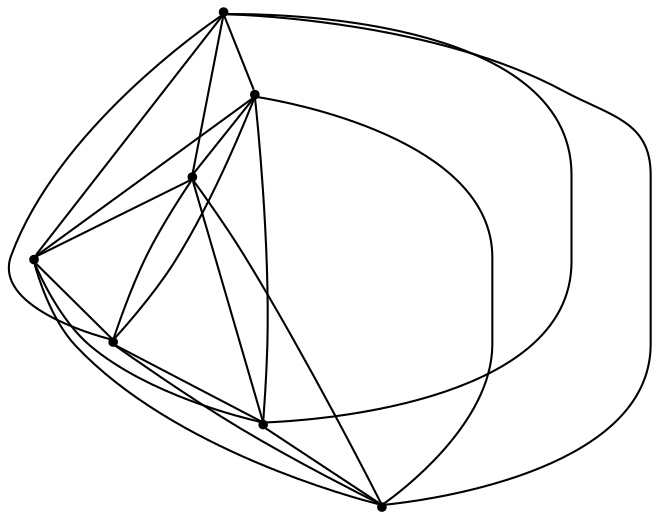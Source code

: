 graph {
  node [shape=point,comment="{\"directed\":false,\"doi\":\"10.1007/978-3-031-22203-0_29\",\"figure\":\"1 (2)\"}"]

  v0 [pos="483.2019636561805,367.06720039269874"]
  v1 [pos="239.4256419300255,311.42979726420526"]
  v2 [pos="326.4270090050368,242.0488163268447"]
  v3 [pos="434.91823683782263,467.32786463063525"]
  v4 [pos="434.9182368378227,266.8108601141721"]
  v5 [pos="239.4256419300255,422.7086731300485"]
  v6 [pos="326.4270090050368,492.08990841796265"]

  v0 -- v1 [id="-1",pos="483.2019636561805,367.06720039269874 239.4256419300255,311.42979726420526 239.4256419300255,311.42979726420526 239.4256419300255,311.42979726420526"]
  v5 -- v1 [id="-2",pos="239.4256419300255,422.7086731300485 239.4256419300255,311.42979726420526 239.4256419300255,311.42979726420526 239.4256419300255,311.42979726420526"]
  v1 -- v2 [id="-3",pos="239.4256419300255,311.42979726420526 326.4270090050368,242.0488163268447 326.4270090050368,242.0488163268447 326.4270090050368,242.0488163268447"]
  v5 -- v3 [id="-4",pos="239.4256419300255,422.7086731300485 434.91823683782263,467.32786463063525 434.91823683782263,467.32786463063525 434.91823683782263,467.32786463063525"]
  v5 -- v0 [id="-5",pos="239.4256419300255,422.7086731300485 483.2019636561805,367.06720039269874 483.2019636561805,367.06720039269874 483.2019636561805,367.06720039269874"]
  v1 -- v6 [id="-6",pos="239.4256419300255,311.42979726420526 326.4270090050368,492.08990841796265 326.4270090050368,492.08990841796265 326.4270090050368,492.08990841796265"]
  v1 -- v3 [id="-7",pos="239.4256419300255,311.42979726420526 434.91823683782263,467.32786463063525 434.91823683782263,467.32786463063525 434.91823683782263,467.32786463063525"]
  v6 -- v5 [id="-9",pos="326.4270090050368,492.08990841796265 239.4256419300255,422.7086731300485 239.4256419300255,422.7086731300485 239.4256419300255,422.7086731300485"]
  v6 -- v0 [id="-10",pos="326.4270090050368,492.08990841796265 483.2019636561805,367.06720039269874 483.2019636561805,367.06720039269874 483.2019636561805,367.06720039269874"]
  v6 -- v4 [id="-11",pos="326.4270090050368,492.08990841796265 434.9182368378227,266.8108601141721 434.9182368378227,266.8108601141721 434.9182368378227,266.8108601141721"]
  v2 -- v5 [id="-12",pos="326.4270090050368,242.0488163268447 239.4256419300255,422.7086731300485 239.4256419300255,422.7086731300485 239.4256419300255,422.7086731300485"]
  v2 -- v6 [id="-13",pos="326.4270090050368,242.0488163268447 326.4270090050368,492.08990841796265 326.4270090050368,492.08990841796265 326.4270090050368,492.08990841796265"]
  v2 -- v4 [id="-14",pos="326.4270090050368,242.0488163268447 434.9182368378227,266.8108601141721 434.9182368378227,266.8108601141721 434.9182368378227,266.8108601141721"]
  v3 -- v6 [id="-15",pos="434.91823683782263,467.32786463063525 326.4270090050368,492.08990841796265 326.4270090050368,492.08990841796265 326.4270090050368,492.08990841796265"]
  v3 -- v2 [id="-16",pos="434.91823683782263,467.32786463063525 326.4270090050368,242.0488163268447 326.4270090050368,242.0488163268447 326.4270090050368,242.0488163268447"]
  v3 -- v4 [id="-17",pos="434.91823683782263,467.32786463063525 434.9182368378227,266.8108601141721 434.9182368378227,266.8108601141721 434.9182368378227,266.8108601141721"]
  v4 -- v5 [id="-18",pos="434.9182368378227,266.8108601141721 239.4256419300255,422.7086731300485 239.4256419300255,422.7086731300485 239.4256419300255,422.7086731300485"]
  v4 -- v1 [id="-19",pos="434.9182368378227,266.8108601141721 239.4256419300255,311.42979726420526 239.4256419300255,311.42979726420526 239.4256419300255,311.42979726420526"]
  v4 -- v0 [id="-20",pos="434.9182368378227,266.8108601141721 483.2019636561805,367.06720039269874 483.2019636561805,367.06720039269874 483.2019636561805,367.06720039269874"]
  v0 -- v3 [id="-21",pos="483.2019636561805,367.06720039269874 434.91823683782263,467.32786463063525 434.91823683782263,467.32786463063525 434.91823683782263,467.32786463063525"]
  v0 -- v2 [id="-22",pos="483.2019636561805,367.06720039269874 326.4270090050368,242.0488163268447 326.4270090050368,242.0488163268447 326.4270090050368,242.0488163268447"]
}